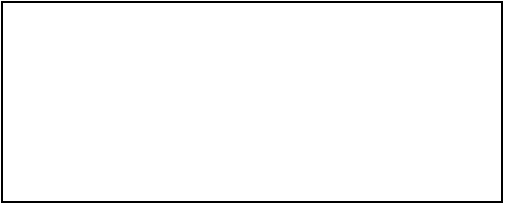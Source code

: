 <mxfile version="24.3.1" type="github">
  <diagram name="Page-1" id="Ay9cPwz9XUyoZtpWnBmu">
    <mxGraphModel dx="1160" dy="702" grid="1" gridSize="10" guides="1" tooltips="1" connect="1" arrows="1" fold="1" page="1" pageScale="1" pageWidth="850" pageHeight="1100" math="0" shadow="0">
      <root>
        <mxCell id="0" />
        <mxCell id="1" parent="0" />
        <mxCell id="mV34U550x_h2gcY_5qb8-1" value="" style="rounded=0;whiteSpace=wrap;html=1;" vertex="1" parent="1">
          <mxGeometry x="290" y="150" width="250" height="100" as="geometry" />
        </mxCell>
      </root>
    </mxGraphModel>
  </diagram>
</mxfile>
